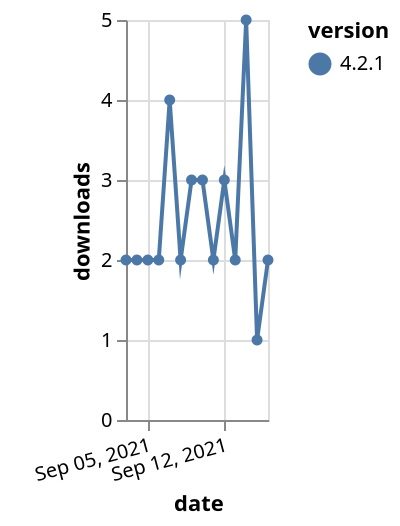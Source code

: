 {"$schema": "https://vega.github.io/schema/vega-lite/v5.json", "description": "A simple bar chart with embedded data.", "data": {"values": [{"date": "2021-09-03", "total": 1885, "delta": 2, "version": "4.2.1"}, {"date": "2021-09-04", "total": 1887, "delta": 2, "version": "4.2.1"}, {"date": "2021-09-05", "total": 1889, "delta": 2, "version": "4.2.1"}, {"date": "2021-09-06", "total": 1891, "delta": 2, "version": "4.2.1"}, {"date": "2021-09-07", "total": 1895, "delta": 4, "version": "4.2.1"}, {"date": "2021-09-08", "total": 1897, "delta": 2, "version": "4.2.1"}, {"date": "2021-09-09", "total": 1900, "delta": 3, "version": "4.2.1"}, {"date": "2021-09-10", "total": 1903, "delta": 3, "version": "4.2.1"}, {"date": "2021-09-11", "total": 1905, "delta": 2, "version": "4.2.1"}, {"date": "2021-09-12", "total": 1908, "delta": 3, "version": "4.2.1"}, {"date": "2021-09-13", "total": 1910, "delta": 2, "version": "4.2.1"}, {"date": "2021-09-14", "total": 1915, "delta": 5, "version": "4.2.1"}, {"date": "2021-09-15", "total": 1916, "delta": 1, "version": "4.2.1"}, {"date": "2021-09-16", "total": 1918, "delta": 2, "version": "4.2.1"}]}, "width": "container", "mark": {"type": "line", "point": {"filled": true}}, "encoding": {"x": {"field": "date", "type": "temporal", "timeUnit": "yearmonthdate", "title": "date", "axis": {"labelAngle": -15}}, "y": {"field": "delta", "type": "quantitative", "title": "downloads"}, "color": {"field": "version", "type": "nominal"}, "tooltip": {"field": "delta"}}}
